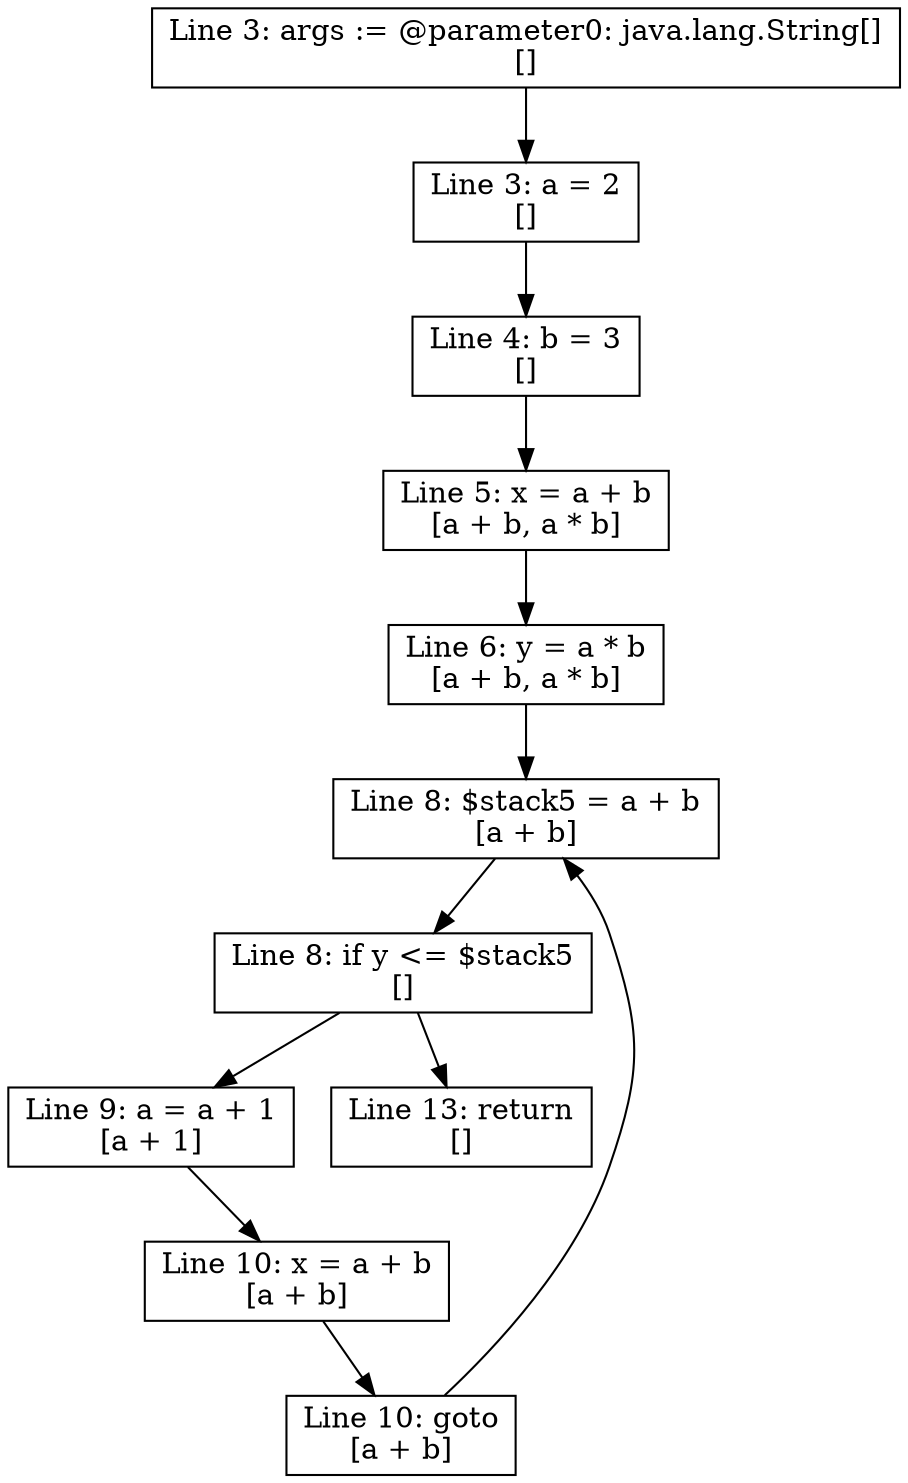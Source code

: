 digraph CFG {
node [shape=box];
"Node0" [label="Line 3: args := @parameter0: java.lang.String[]\n[]"];
"Node1" [label="Line 3: a = 2\n[]"];
"Node2" [label="Line 4: b = 3\n[]"];
"Node3" [label="Line 5: x = a + b\n[a + b, a * b]"];
"Node4" [label="Line 6: y = a * b\n[a + b, a * b]"];
"Node5" [label="Line 8: $stack5 = a + b\n[a + b]"];
"Node6" [label="Line 8: if y <= $stack5\n[]"];
"Node7" [label="Line 9: a = a + 1\n[a + 1]"];
"Node8" [label="Line 10: x = a + b\n[a + b]"];
"Node9" [label="Line 10: goto\n[a + b]"];
"Node10" [label="Line 13: return\n[]"];
"Node0" -> "Node1";
"Node1" -> "Node2";
"Node2" -> "Node3";
"Node3" -> "Node4";
"Node4" -> "Node5";
"Node5" -> "Node6";
"Node6" -> "Node7";
"Node6" -> "Node10";
"Node7" -> "Node8";
"Node8" -> "Node9";
"Node9" -> "Node5";
}
